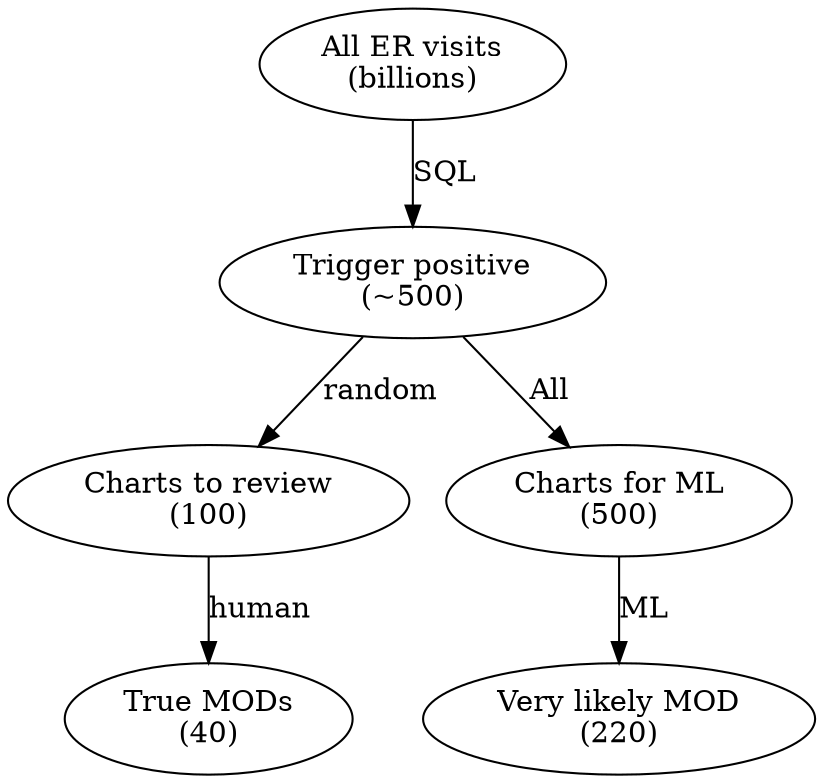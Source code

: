 // dot -Tpng -o trigger-flow.png trigger-flow.dot

digraph {

cdw [label="All ER visits\n(billions)"]
trigPos [label="Trigger positive\n(~500)"]
sample [label="Charts to review\n(100)"]
truePos [label="True MODs\n(40)"]

cdw -> trigPos [label="SQL"]

trigPos -> sample [label="random"]

sample -> truePos [label="human"]

MLSees [label="Charts for ML\n(500)"]
MLFlags [label="Very likely MOD\n(220)"]

trigPos -> MLSees [label="All"]

MLSees -> MLFlags [label="ML"]

}
